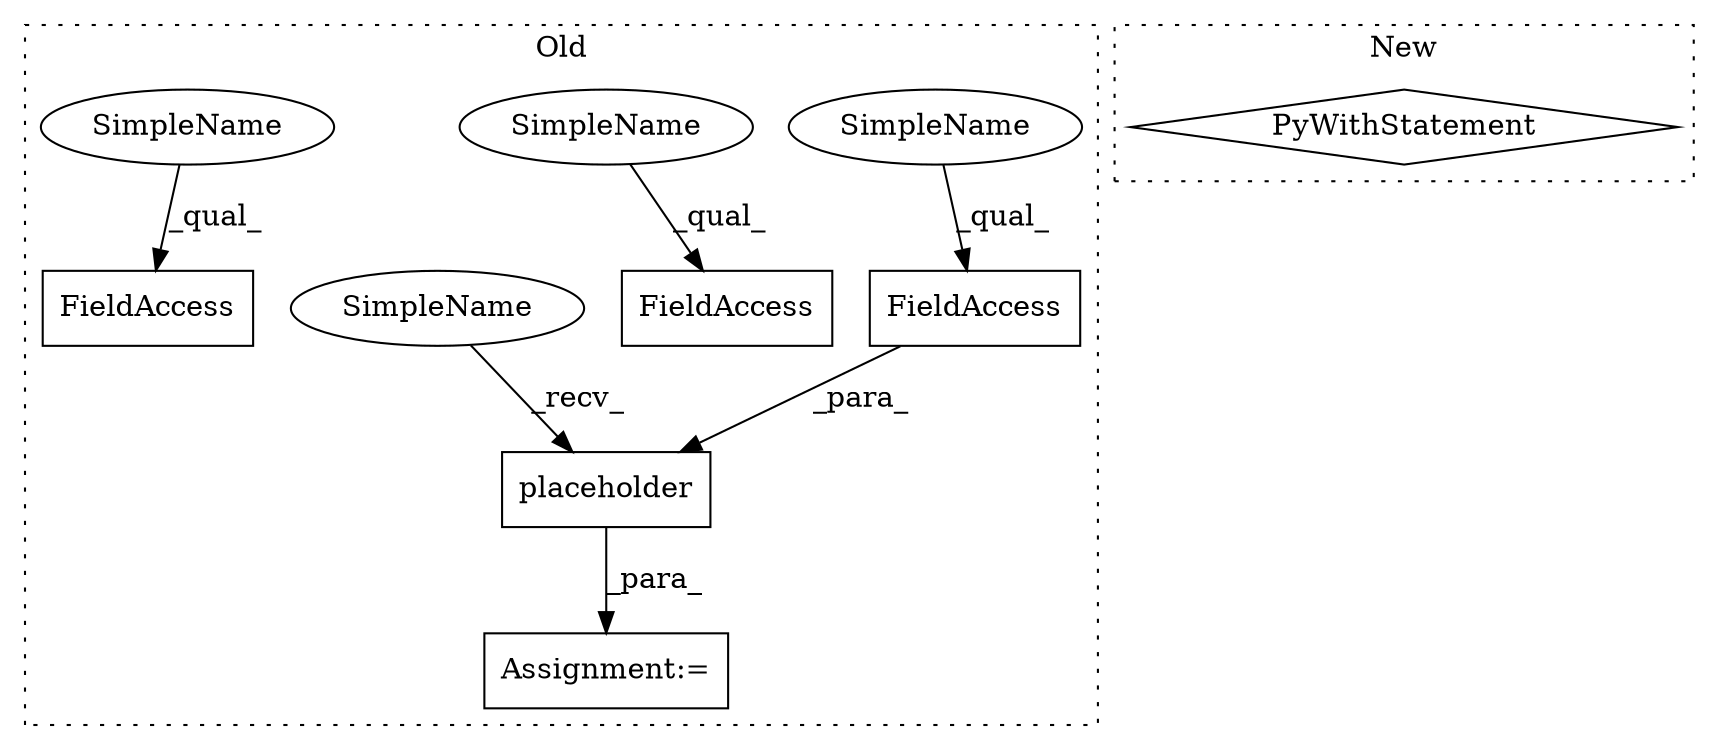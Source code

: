 digraph G {
subgraph cluster0 {
1 [label="placeholder" a="32" s="1401,1443" l="12,1" shape="box"];
3 [label="FieldAccess" a="22" s="1413" l="18" shape="box"];
4 [label="Assignment:=" a="7" s="1666" l="1" shape="box"];
5 [label="FieldAccess" a="22" s="1304" l="18" shape="box"];
6 [label="FieldAccess" a="22" s="1737" l="18" shape="box"];
7 [label="SimpleName" a="42" s="1413" l="10" shape="ellipse"];
8 [label="SimpleName" a="42" s="1737" l="10" shape="ellipse"];
9 [label="SimpleName" a="42" s="1390" l="10" shape="ellipse"];
10 [label="SimpleName" a="42" s="1304" l="10" shape="ellipse"];
label = "Old";
style="dotted";
}
subgraph cluster1 {
2 [label="PyWithStatement" a="104" s="1145,1175" l="10,2" shape="diamond"];
label = "New";
style="dotted";
}
1 -> 4 [label="_para_"];
3 -> 1 [label="_para_"];
7 -> 3 [label="_qual_"];
8 -> 6 [label="_qual_"];
9 -> 1 [label="_recv_"];
10 -> 5 [label="_qual_"];
}